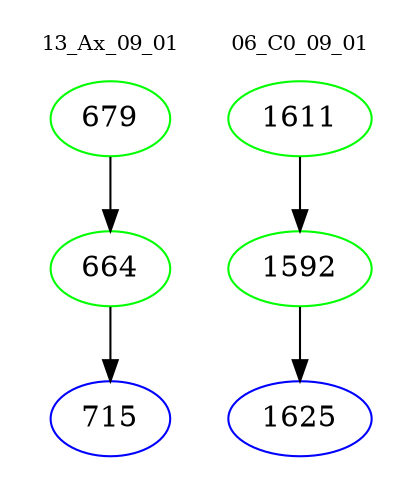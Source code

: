 digraph{
subgraph cluster_0 {
color = white
label = "13_Ax_09_01";
fontsize=10;
T0_679 [label="679", color="green"]
T0_679 -> T0_664 [color="black"]
T0_664 [label="664", color="green"]
T0_664 -> T0_715 [color="black"]
T0_715 [label="715", color="blue"]
}
subgraph cluster_1 {
color = white
label = "06_C0_09_01";
fontsize=10;
T1_1611 [label="1611", color="green"]
T1_1611 -> T1_1592 [color="black"]
T1_1592 [label="1592", color="green"]
T1_1592 -> T1_1625 [color="black"]
T1_1625 [label="1625", color="blue"]
}
}
